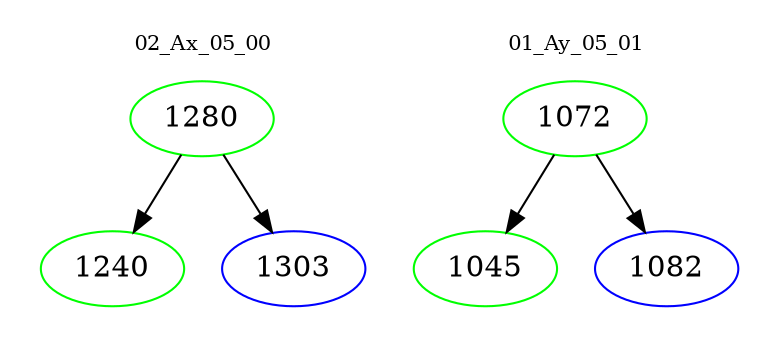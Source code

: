 digraph{
subgraph cluster_0 {
color = white
label = "02_Ax_05_00";
fontsize=10;
T0_1280 [label="1280", color="green"]
T0_1280 -> T0_1240 [color="black"]
T0_1240 [label="1240", color="green"]
T0_1280 -> T0_1303 [color="black"]
T0_1303 [label="1303", color="blue"]
}
subgraph cluster_1 {
color = white
label = "01_Ay_05_01";
fontsize=10;
T1_1072 [label="1072", color="green"]
T1_1072 -> T1_1045 [color="black"]
T1_1045 [label="1045", color="green"]
T1_1072 -> T1_1082 [color="black"]
T1_1082 [label="1082", color="blue"]
}
}
